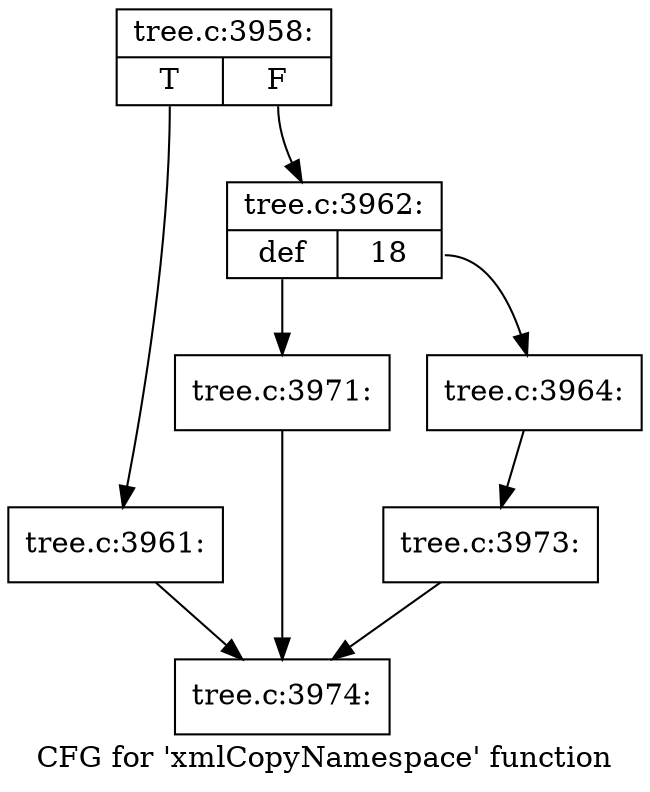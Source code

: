 digraph "CFG for 'xmlCopyNamespace' function" {
	label="CFG for 'xmlCopyNamespace' function";

	Node0x55ad0bbccfa0 [shape=record,label="{tree.c:3958:|{<s0>T|<s1>F}}"];
	Node0x55ad0bbccfa0:s0 -> Node0x55ad0bbd7680;
	Node0x55ad0bbccfa0:s1 -> Node0x55ad0bbd76d0;
	Node0x55ad0bbd7680 [shape=record,label="{tree.c:3961:}"];
	Node0x55ad0bbd7680 -> Node0x55ad0bbbf590;
	Node0x55ad0bbd76d0 [shape=record,label="{tree.c:3962:|{<s0>def|<s1>18}}"];
	Node0x55ad0bbd76d0:s0 -> Node0x55ad0bbd7c70;
	Node0x55ad0bbd76d0:s1 -> Node0x55ad0bbd7f70;
	Node0x55ad0bbd7f70 [shape=record,label="{tree.c:3964:}"];
	Node0x55ad0bbd7f70 -> Node0x55ad0bbd7b00;
	Node0x55ad0bbd7c70 [shape=record,label="{tree.c:3971:}"];
	Node0x55ad0bbd7c70 -> Node0x55ad0bbbf590;
	Node0x55ad0bbd7b00 [shape=record,label="{tree.c:3973:}"];
	Node0x55ad0bbd7b00 -> Node0x55ad0bbbf590;
	Node0x55ad0bbbf590 [shape=record,label="{tree.c:3974:}"];
}
